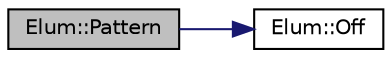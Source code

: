 digraph "Elum::Pattern"
{
  edge [fontname="Helvetica",fontsize="10",labelfontname="Helvetica",labelfontsize="10"];
  node [fontname="Helvetica",fontsize="10",shape=record];
  rankdir="LR";
  Node1 [label="Elum::Pattern",height=0.2,width=0.4,color="black", fillcolor="grey75", style="filled" fontcolor="black"];
  Node1 -> Node2 [color="midnightblue",fontsize="10",style="solid",fontname="Helvetica"];
  Node2 [label="Elum::Off",height=0.2,width=0.4,color="black", fillcolor="white", style="filled",URL="$classElum.html#a1d24da8a4b03b028fe4e86db5289efd3"];
}
